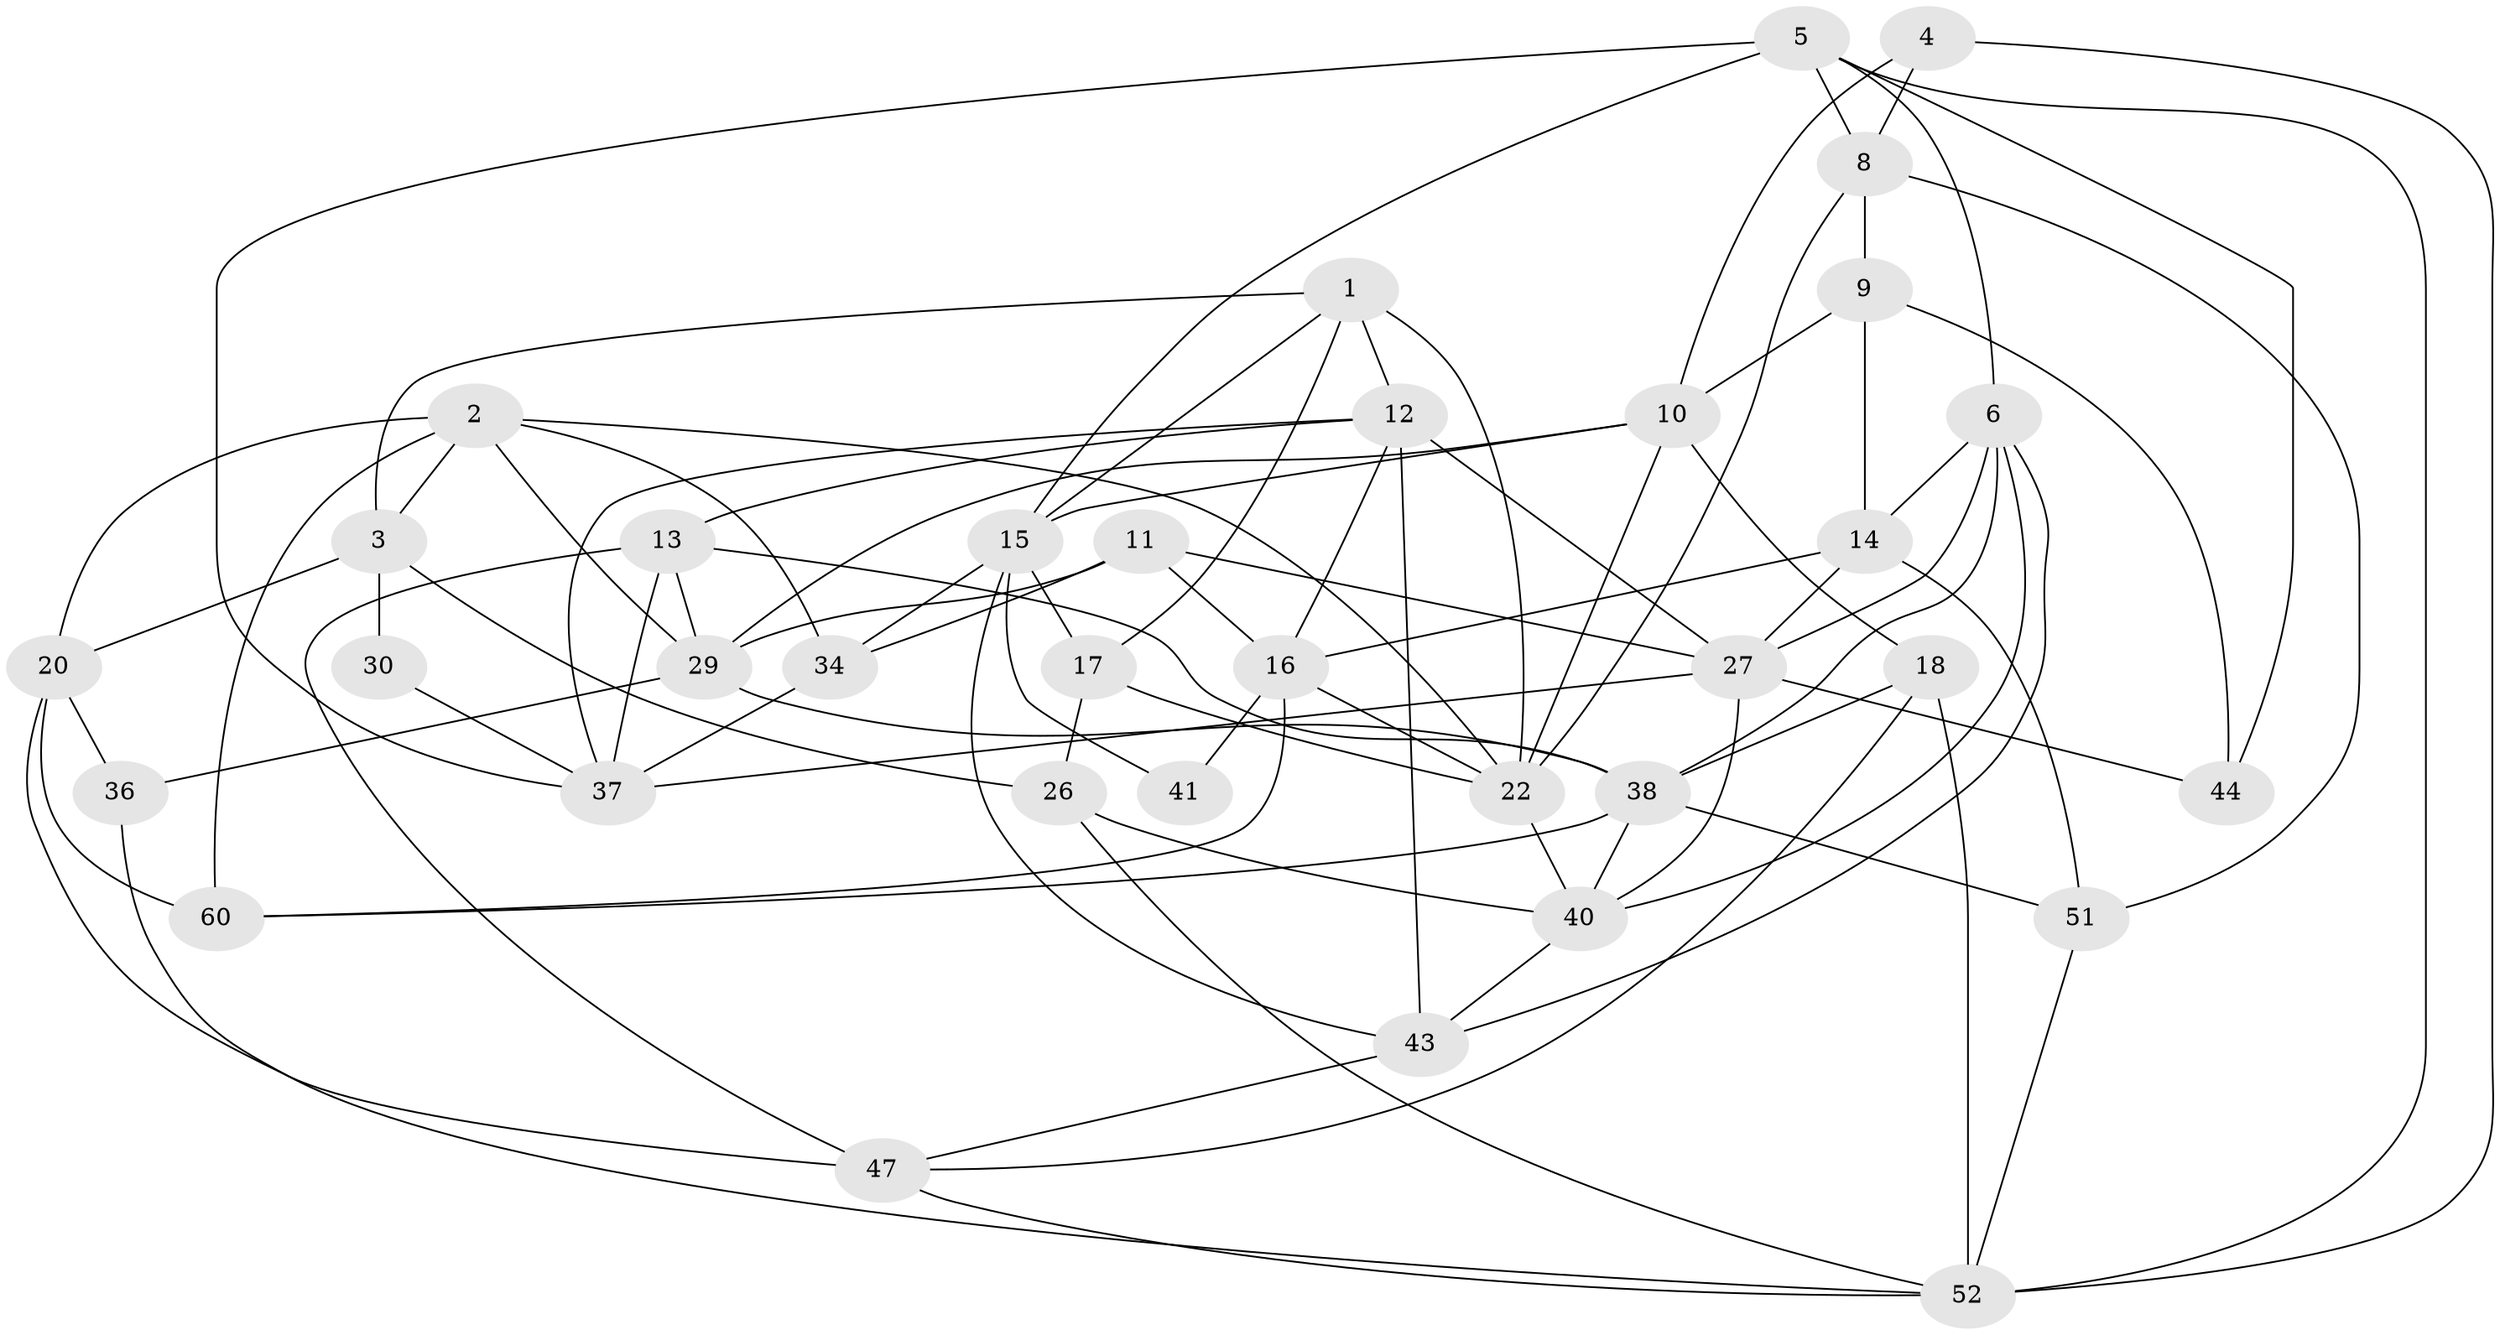// original degree distribution, {5: 0.22580645161290322, 3: 0.24193548387096775, 2: 0.12903225806451613, 6: 0.11290322580645161, 4: 0.27419354838709675, 7: 0.016129032258064516}
// Generated by graph-tools (version 1.1) at 2025/41/03/06/25 10:41:57]
// undirected, 35 vertices, 87 edges
graph export_dot {
graph [start="1"]
  node [color=gray90,style=filled];
  1 [super="+57"];
  2 [super="+61"];
  3 [super="+24"];
  4 [super="+7"];
  5;
  6 [super="+53"];
  8 [super="+19"];
  9;
  10 [super="+32"];
  11 [super="+31"];
  12 [super="+25"];
  13 [super="+59"];
  14 [super="+28"];
  15 [super="+39"];
  16 [super="+56"];
  17 [super="+23"];
  18 [super="+35"];
  20 [super="+21"];
  22 [super="+45"];
  26 [super="+33"];
  27 [super="+50"];
  29 [super="+55"];
  30;
  34 [super="+54"];
  36;
  37 [super="+46"];
  38 [super="+42"];
  40 [super="+58"];
  41;
  43 [super="+48"];
  44 [super="+49"];
  47;
  51;
  52 [super="+62"];
  60;
  1 -- 12;
  1 -- 17;
  1 -- 22 [weight=2];
  1 -- 15;
  1 -- 3;
  2 -- 22;
  2 -- 29;
  2 -- 34;
  2 -- 20;
  2 -- 60;
  2 -- 3;
  3 -- 20 [weight=2];
  3 -- 26;
  3 -- 30;
  4 -- 10 [weight=2];
  4 -- 8;
  4 -- 52;
  5 -- 15;
  5 -- 8;
  5 -- 37;
  5 -- 44;
  5 -- 52;
  5 -- 6;
  6 -- 14;
  6 -- 43;
  6 -- 38;
  6 -- 27;
  6 -- 40;
  8 -- 51;
  8 -- 9;
  8 -- 22;
  9 -- 10;
  9 -- 14;
  9 -- 44;
  10 -- 29;
  10 -- 15 [weight=2];
  10 -- 22;
  10 -- 18 [weight=2];
  11 -- 16;
  11 -- 27;
  11 -- 34;
  11 -- 29;
  12 -- 37;
  12 -- 43;
  12 -- 13;
  12 -- 27;
  12 -- 16;
  13 -- 29;
  13 -- 37;
  13 -- 38;
  13 -- 47;
  14 -- 27 [weight=2];
  14 -- 51;
  14 -- 16;
  15 -- 34;
  15 -- 41;
  15 -- 43;
  15 -- 17;
  16 -- 60 [weight=2];
  16 -- 41;
  16 -- 22;
  17 -- 26 [weight=2];
  17 -- 22;
  18 -- 47;
  18 -- 52;
  18 -- 38;
  20 -- 36;
  20 -- 60;
  20 -- 47;
  22 -- 40;
  26 -- 52;
  26 -- 40;
  27 -- 37;
  27 -- 44;
  27 -- 40;
  29 -- 36;
  29 -- 38;
  30 -- 37;
  34 -- 37 [weight=2];
  36 -- 52;
  38 -- 51;
  38 -- 40;
  38 -- 60;
  40 -- 43;
  43 -- 47;
  47 -- 52;
  51 -- 52;
}
